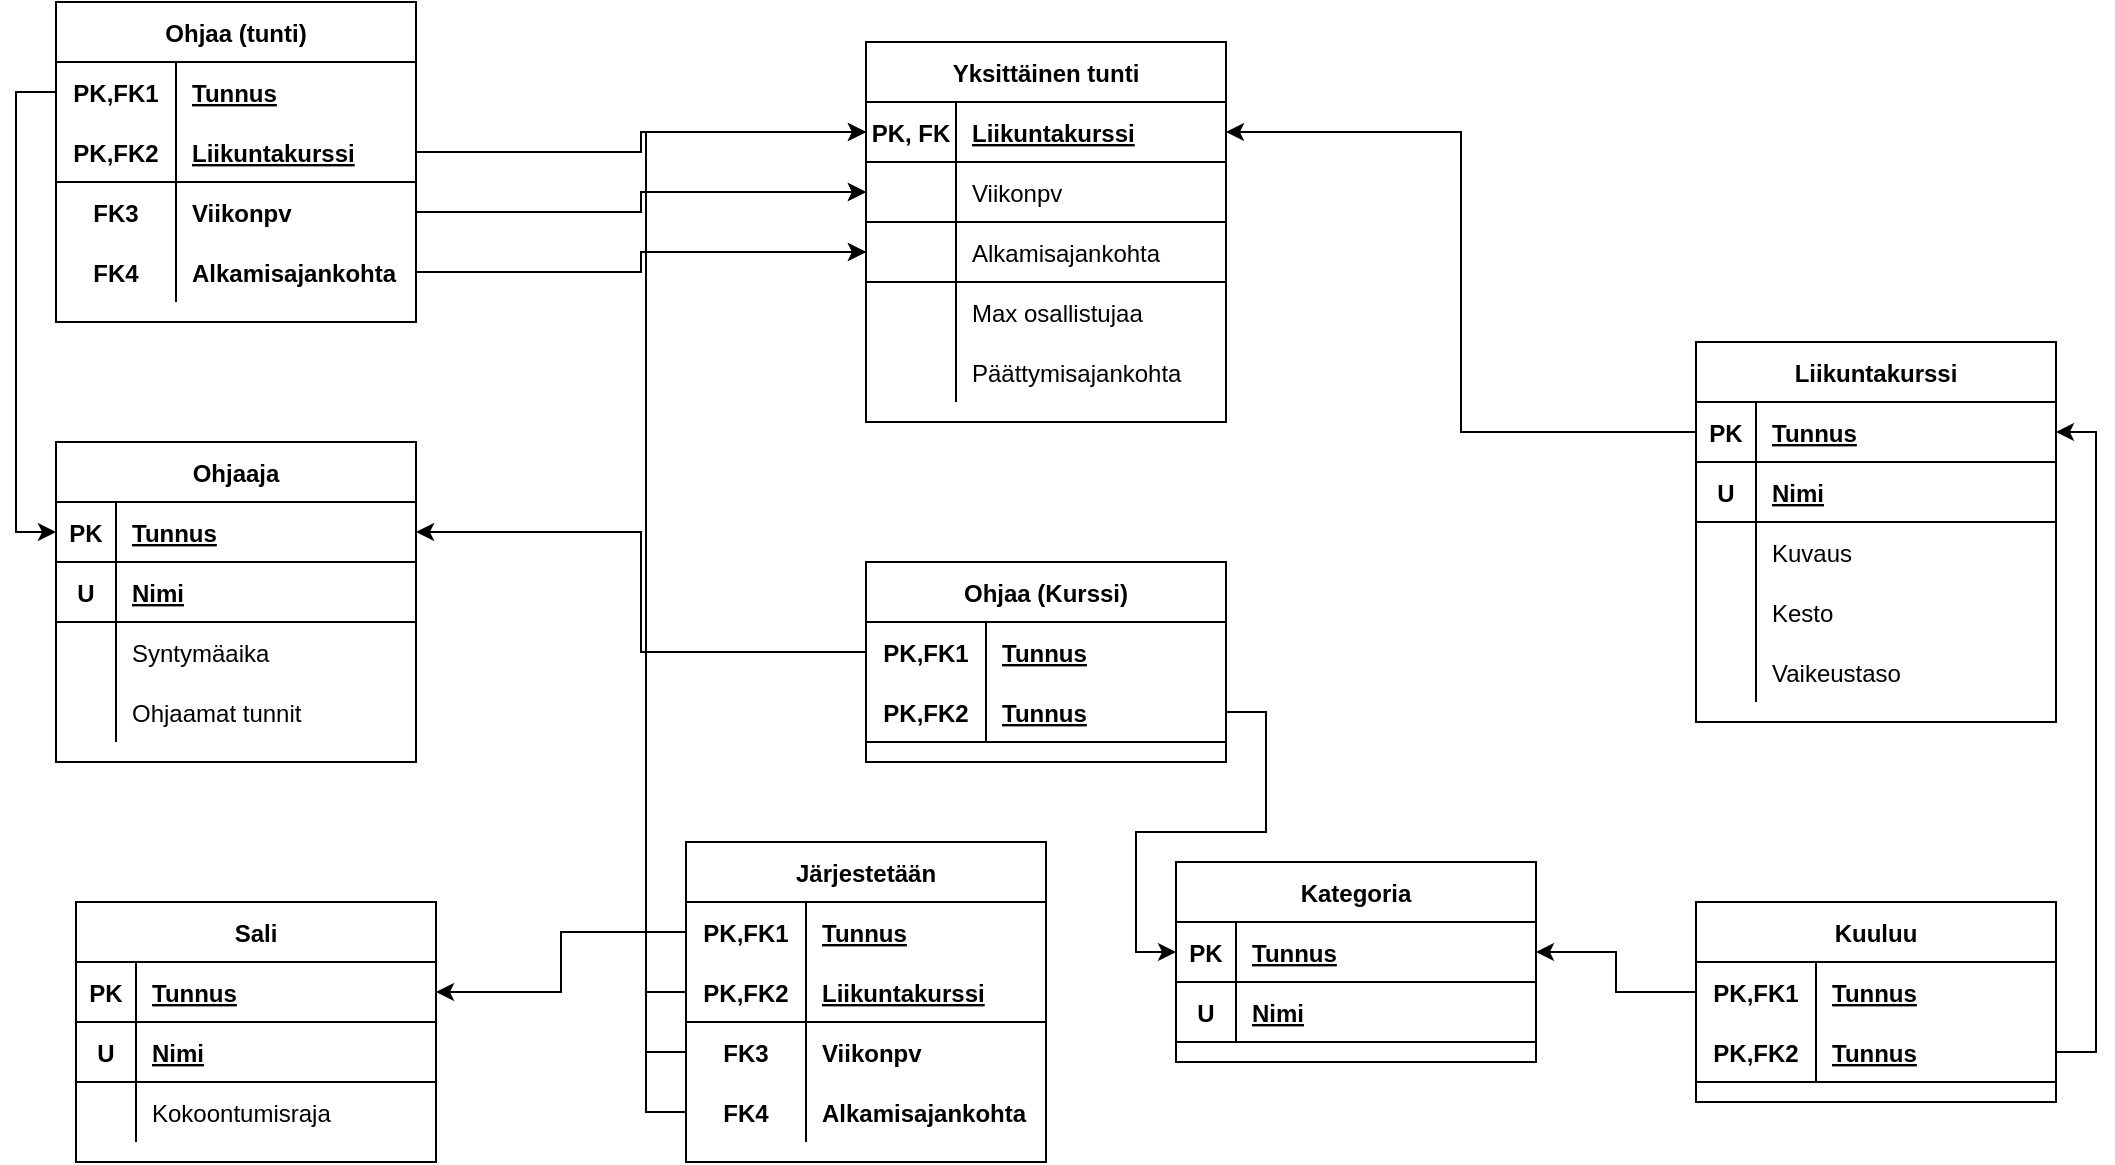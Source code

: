 <mxfile version="17.2.4" type="device"><diagram id="JbtSHCEIFsYVokANBKfj" name="Page-1"><mxGraphModel dx="1209" dy="852" grid="1" gridSize="10" guides="1" tooltips="1" connect="1" arrows="1" fold="1" page="1" pageScale="1" pageWidth="1169" pageHeight="827" math="0" shadow="0"><root><mxCell id="0"/><mxCell id="1" parent="0"/><mxCell id="ym90zUtm-xGTwc5vAc3b-1" value="Yksittäinen tunti" style="shape=table;startSize=30;container=1;collapsible=1;childLayout=tableLayout;fixedRows=1;rowLines=0;fontStyle=1;align=center;resizeLast=1;" parent="1" vertex="1"><mxGeometry x="495" y="40" width="180" height="190" as="geometry"/></mxCell><mxCell id="ym90zUtm-xGTwc5vAc3b-2" value="" style="shape=tableRow;horizontal=0;startSize=0;swimlaneHead=0;swimlaneBody=0;fillColor=none;collapsible=0;dropTarget=0;points=[[0,0.5],[1,0.5]];portConstraint=eastwest;top=0;left=0;right=0;bottom=1;" parent="ym90zUtm-xGTwc5vAc3b-1" vertex="1"><mxGeometry y="30" width="180" height="30" as="geometry"/></mxCell><mxCell id="ym90zUtm-xGTwc5vAc3b-3" value="PK, FK" style="shape=partialRectangle;connectable=0;fillColor=none;top=0;left=0;bottom=0;right=0;fontStyle=1;overflow=hidden;" parent="ym90zUtm-xGTwc5vAc3b-2" vertex="1"><mxGeometry width="45" height="30" as="geometry"><mxRectangle width="45" height="30" as="alternateBounds"/></mxGeometry></mxCell><mxCell id="ym90zUtm-xGTwc5vAc3b-4" value="Liikuntakurssi" style="shape=partialRectangle;connectable=0;fillColor=none;top=0;left=0;bottom=0;right=0;align=left;spacingLeft=6;fontStyle=5;overflow=hidden;" parent="ym90zUtm-xGTwc5vAc3b-2" vertex="1"><mxGeometry x="45" width="135" height="30" as="geometry"><mxRectangle width="135" height="30" as="alternateBounds"/></mxGeometry></mxCell><mxCell id="ym90zUtm-xGTwc5vAc3b-78" value="" style="shape=tableRow;horizontal=0;startSize=0;swimlaneHead=0;swimlaneBody=0;fillColor=none;collapsible=0;dropTarget=0;points=[[0,0.5],[1,0.5]];portConstraint=eastwest;top=0;left=0;right=0;bottom=1;" parent="ym90zUtm-xGTwc5vAc3b-1" vertex="1"><mxGeometry y="60" width="180" height="30" as="geometry"/></mxCell><mxCell id="ym90zUtm-xGTwc5vAc3b-79" value="" style="shape=partialRectangle;connectable=0;fillColor=none;top=0;left=0;bottom=0;right=0;fontStyle=1;overflow=hidden;" parent="ym90zUtm-xGTwc5vAc3b-78" vertex="1"><mxGeometry width="45" height="30" as="geometry"><mxRectangle width="45" height="30" as="alternateBounds"/></mxGeometry></mxCell><mxCell id="ym90zUtm-xGTwc5vAc3b-80" value="Viikonpv" style="shape=partialRectangle;connectable=0;fillColor=none;top=0;left=0;bottom=0;right=0;align=left;spacingLeft=6;fontStyle=0;overflow=hidden;" parent="ym90zUtm-xGTwc5vAc3b-78" vertex="1"><mxGeometry x="45" width="135" height="30" as="geometry"><mxRectangle width="135" height="30" as="alternateBounds"/></mxGeometry></mxCell><mxCell id="ym90zUtm-xGTwc5vAc3b-81" value="" style="shape=tableRow;horizontal=0;startSize=0;swimlaneHead=0;swimlaneBody=0;fillColor=none;collapsible=0;dropTarget=0;points=[[0,0.5],[1,0.5]];portConstraint=eastwest;top=0;left=0;right=0;bottom=1;" parent="ym90zUtm-xGTwc5vAc3b-1" vertex="1"><mxGeometry y="90" width="180" height="30" as="geometry"/></mxCell><mxCell id="ym90zUtm-xGTwc5vAc3b-82" value="" style="shape=partialRectangle;connectable=0;fillColor=none;top=0;left=0;bottom=0;right=0;fontStyle=1;overflow=hidden;" parent="ym90zUtm-xGTwc5vAc3b-81" vertex="1"><mxGeometry width="45" height="30" as="geometry"><mxRectangle width="45" height="30" as="alternateBounds"/></mxGeometry></mxCell><mxCell id="ym90zUtm-xGTwc5vAc3b-83" value="Alkamisajankohta" style="shape=partialRectangle;connectable=0;fillColor=none;top=0;left=0;bottom=0;right=0;align=left;spacingLeft=6;fontStyle=0;overflow=hidden;" parent="ym90zUtm-xGTwc5vAc3b-81" vertex="1"><mxGeometry x="45" width="135" height="30" as="geometry"><mxRectangle width="135" height="30" as="alternateBounds"/></mxGeometry></mxCell><mxCell id="ym90zUtm-xGTwc5vAc3b-5" value="" style="shape=tableRow;horizontal=0;startSize=0;swimlaneHead=0;swimlaneBody=0;fillColor=none;collapsible=0;dropTarget=0;points=[[0,0.5],[1,0.5]];portConstraint=eastwest;top=0;left=0;right=0;bottom=0;" parent="ym90zUtm-xGTwc5vAc3b-1" vertex="1"><mxGeometry y="120" width="180" height="30" as="geometry"/></mxCell><mxCell id="ym90zUtm-xGTwc5vAc3b-6" value="" style="shape=partialRectangle;connectable=0;fillColor=none;top=0;left=0;bottom=0;right=0;editable=1;overflow=hidden;" parent="ym90zUtm-xGTwc5vAc3b-5" vertex="1"><mxGeometry width="45" height="30" as="geometry"><mxRectangle width="45" height="30" as="alternateBounds"/></mxGeometry></mxCell><mxCell id="ym90zUtm-xGTwc5vAc3b-7" value="Max osallistujaa" style="shape=partialRectangle;connectable=0;fillColor=none;top=0;left=0;bottom=0;right=0;align=left;spacingLeft=6;overflow=hidden;" parent="ym90zUtm-xGTwc5vAc3b-5" vertex="1"><mxGeometry x="45" width="135" height="30" as="geometry"><mxRectangle width="135" height="30" as="alternateBounds"/></mxGeometry></mxCell><mxCell id="ym90zUtm-xGTwc5vAc3b-8" value="" style="shape=tableRow;horizontal=0;startSize=0;swimlaneHead=0;swimlaneBody=0;fillColor=none;collapsible=0;dropTarget=0;points=[[0,0.5],[1,0.5]];portConstraint=eastwest;top=0;left=0;right=0;bottom=0;" parent="ym90zUtm-xGTwc5vAc3b-1" vertex="1"><mxGeometry y="150" width="180" height="30" as="geometry"/></mxCell><mxCell id="ym90zUtm-xGTwc5vAc3b-9" value="" style="shape=partialRectangle;connectable=0;fillColor=none;top=0;left=0;bottom=0;right=0;editable=1;overflow=hidden;" parent="ym90zUtm-xGTwc5vAc3b-8" vertex="1"><mxGeometry width="45" height="30" as="geometry"><mxRectangle width="45" height="30" as="alternateBounds"/></mxGeometry></mxCell><mxCell id="ym90zUtm-xGTwc5vAc3b-10" value="Päättymisajankohta" style="shape=partialRectangle;connectable=0;fillColor=none;top=0;left=0;bottom=0;right=0;align=left;spacingLeft=6;overflow=hidden;" parent="ym90zUtm-xGTwc5vAc3b-8" vertex="1"><mxGeometry x="45" width="135" height="30" as="geometry"><mxRectangle width="135" height="30" as="alternateBounds"/></mxGeometry></mxCell><mxCell id="ym90zUtm-xGTwc5vAc3b-14" value="Ohjaaja" style="shape=table;startSize=30;container=1;collapsible=1;childLayout=tableLayout;fixedRows=1;rowLines=0;fontStyle=1;align=center;resizeLast=1;" parent="1" vertex="1"><mxGeometry x="90" y="240" width="180" height="160" as="geometry"/></mxCell><mxCell id="ym90zUtm-xGTwc5vAc3b-15" value="" style="shape=tableRow;horizontal=0;startSize=0;swimlaneHead=0;swimlaneBody=0;fillColor=none;collapsible=0;dropTarget=0;points=[[0,0.5],[1,0.5]];portConstraint=eastwest;top=0;left=0;right=0;bottom=1;" parent="ym90zUtm-xGTwc5vAc3b-14" vertex="1"><mxGeometry y="30" width="180" height="30" as="geometry"/></mxCell><mxCell id="ym90zUtm-xGTwc5vAc3b-16" value="PK" style="shape=partialRectangle;connectable=0;fillColor=none;top=0;left=0;bottom=0;right=0;fontStyle=1;overflow=hidden;" parent="ym90zUtm-xGTwc5vAc3b-15" vertex="1"><mxGeometry width="30" height="30" as="geometry"><mxRectangle width="30" height="30" as="alternateBounds"/></mxGeometry></mxCell><mxCell id="ym90zUtm-xGTwc5vAc3b-17" value="Tunnus" style="shape=partialRectangle;connectable=0;fillColor=none;top=0;left=0;bottom=0;right=0;align=left;spacingLeft=6;fontStyle=5;overflow=hidden;" parent="ym90zUtm-xGTwc5vAc3b-15" vertex="1"><mxGeometry x="30" width="150" height="30" as="geometry"><mxRectangle width="150" height="30" as="alternateBounds"/></mxGeometry></mxCell><mxCell id="ym90zUtm-xGTwc5vAc3b-66" value="" style="shape=tableRow;horizontal=0;startSize=0;swimlaneHead=0;swimlaneBody=0;fillColor=none;collapsible=0;dropTarget=0;points=[[0,0.5],[1,0.5]];portConstraint=eastwest;top=0;left=0;right=0;bottom=1;" parent="ym90zUtm-xGTwc5vAc3b-14" vertex="1"><mxGeometry y="60" width="180" height="30" as="geometry"/></mxCell><mxCell id="ym90zUtm-xGTwc5vAc3b-67" value="U" style="shape=partialRectangle;connectable=0;fillColor=none;top=0;left=0;bottom=0;right=0;fontStyle=1;overflow=hidden;" parent="ym90zUtm-xGTwc5vAc3b-66" vertex="1"><mxGeometry width="30" height="30" as="geometry"><mxRectangle width="30" height="30" as="alternateBounds"/></mxGeometry></mxCell><mxCell id="ym90zUtm-xGTwc5vAc3b-68" value="Nimi" style="shape=partialRectangle;connectable=0;fillColor=none;top=0;left=0;bottom=0;right=0;align=left;spacingLeft=6;fontStyle=5;overflow=hidden;" parent="ym90zUtm-xGTwc5vAc3b-66" vertex="1"><mxGeometry x="30" width="150" height="30" as="geometry"><mxRectangle width="150" height="30" as="alternateBounds"/></mxGeometry></mxCell><mxCell id="ym90zUtm-xGTwc5vAc3b-18" value="" style="shape=tableRow;horizontal=0;startSize=0;swimlaneHead=0;swimlaneBody=0;fillColor=none;collapsible=0;dropTarget=0;points=[[0,0.5],[1,0.5]];portConstraint=eastwest;top=0;left=0;right=0;bottom=0;" parent="ym90zUtm-xGTwc5vAc3b-14" vertex="1"><mxGeometry y="90" width="180" height="30" as="geometry"/></mxCell><mxCell id="ym90zUtm-xGTwc5vAc3b-19" value="" style="shape=partialRectangle;connectable=0;fillColor=none;top=0;left=0;bottom=0;right=0;editable=1;overflow=hidden;" parent="ym90zUtm-xGTwc5vAc3b-18" vertex="1"><mxGeometry width="30" height="30" as="geometry"><mxRectangle width="30" height="30" as="alternateBounds"/></mxGeometry></mxCell><mxCell id="ym90zUtm-xGTwc5vAc3b-20" value="Syntymäaika    " style="shape=partialRectangle;connectable=0;fillColor=none;top=0;left=0;bottom=0;right=0;align=left;spacingLeft=6;overflow=hidden;" parent="ym90zUtm-xGTwc5vAc3b-18" vertex="1"><mxGeometry x="30" width="150" height="30" as="geometry"><mxRectangle width="150" height="30" as="alternateBounds"/></mxGeometry></mxCell><mxCell id="ym90zUtm-xGTwc5vAc3b-21" value="" style="shape=tableRow;horizontal=0;startSize=0;swimlaneHead=0;swimlaneBody=0;fillColor=none;collapsible=0;dropTarget=0;points=[[0,0.5],[1,0.5]];portConstraint=eastwest;top=0;left=0;right=0;bottom=0;" parent="ym90zUtm-xGTwc5vAc3b-14" vertex="1"><mxGeometry y="120" width="180" height="30" as="geometry"/></mxCell><mxCell id="ym90zUtm-xGTwc5vAc3b-22" value="" style="shape=partialRectangle;connectable=0;fillColor=none;top=0;left=0;bottom=0;right=0;editable=1;overflow=hidden;" parent="ym90zUtm-xGTwc5vAc3b-21" vertex="1"><mxGeometry width="30" height="30" as="geometry"><mxRectangle width="30" height="30" as="alternateBounds"/></mxGeometry></mxCell><mxCell id="ym90zUtm-xGTwc5vAc3b-23" value="Ohjaamat tunnit" style="shape=partialRectangle;connectable=0;fillColor=none;top=0;left=0;bottom=0;right=0;align=left;spacingLeft=6;overflow=hidden;" parent="ym90zUtm-xGTwc5vAc3b-21" vertex="1"><mxGeometry x="30" width="150" height="30" as="geometry"><mxRectangle width="150" height="30" as="alternateBounds"/></mxGeometry></mxCell><mxCell id="ym90zUtm-xGTwc5vAc3b-27" value="Sali" style="shape=table;startSize=30;container=1;collapsible=1;childLayout=tableLayout;fixedRows=1;rowLines=0;fontStyle=1;align=center;resizeLast=1;" parent="1" vertex="1"><mxGeometry x="100" y="470" width="180" height="130" as="geometry"/></mxCell><mxCell id="ym90zUtm-xGTwc5vAc3b-28" value="" style="shape=tableRow;horizontal=0;startSize=0;swimlaneHead=0;swimlaneBody=0;fillColor=none;collapsible=0;dropTarget=0;points=[[0,0.5],[1,0.5]];portConstraint=eastwest;top=0;left=0;right=0;bottom=1;" parent="ym90zUtm-xGTwc5vAc3b-27" vertex="1"><mxGeometry y="30" width="180" height="30" as="geometry"/></mxCell><mxCell id="ym90zUtm-xGTwc5vAc3b-29" value="PK" style="shape=partialRectangle;connectable=0;fillColor=none;top=0;left=0;bottom=0;right=0;fontStyle=1;overflow=hidden;" parent="ym90zUtm-xGTwc5vAc3b-28" vertex="1"><mxGeometry width="30" height="30" as="geometry"><mxRectangle width="30" height="30" as="alternateBounds"/></mxGeometry></mxCell><mxCell id="ym90zUtm-xGTwc5vAc3b-30" value="Tunnus" style="shape=partialRectangle;connectable=0;fillColor=none;top=0;left=0;bottom=0;right=0;align=left;spacingLeft=6;fontStyle=5;overflow=hidden;" parent="ym90zUtm-xGTwc5vAc3b-28" vertex="1"><mxGeometry x="30" width="150" height="30" as="geometry"><mxRectangle width="150" height="30" as="alternateBounds"/></mxGeometry></mxCell><mxCell id="ym90zUtm-xGTwc5vAc3b-69" value="" style="shape=tableRow;horizontal=0;startSize=0;swimlaneHead=0;swimlaneBody=0;fillColor=none;collapsible=0;dropTarget=0;points=[[0,0.5],[1,0.5]];portConstraint=eastwest;top=0;left=0;right=0;bottom=1;" parent="ym90zUtm-xGTwc5vAc3b-27" vertex="1"><mxGeometry y="60" width="180" height="30" as="geometry"/></mxCell><mxCell id="ym90zUtm-xGTwc5vAc3b-70" value="U" style="shape=partialRectangle;connectable=0;fillColor=none;top=0;left=0;bottom=0;right=0;fontStyle=1;overflow=hidden;" parent="ym90zUtm-xGTwc5vAc3b-69" vertex="1"><mxGeometry width="30" height="30" as="geometry"><mxRectangle width="30" height="30" as="alternateBounds"/></mxGeometry></mxCell><mxCell id="ym90zUtm-xGTwc5vAc3b-71" value="Nimi" style="shape=partialRectangle;connectable=0;fillColor=none;top=0;left=0;bottom=0;right=0;align=left;spacingLeft=6;fontStyle=5;overflow=hidden;" parent="ym90zUtm-xGTwc5vAc3b-69" vertex="1"><mxGeometry x="30" width="150" height="30" as="geometry"><mxRectangle width="150" height="30" as="alternateBounds"/></mxGeometry></mxCell><mxCell id="ym90zUtm-xGTwc5vAc3b-31" value="" style="shape=tableRow;horizontal=0;startSize=0;swimlaneHead=0;swimlaneBody=0;fillColor=none;collapsible=0;dropTarget=0;points=[[0,0.5],[1,0.5]];portConstraint=eastwest;top=0;left=0;right=0;bottom=0;" parent="ym90zUtm-xGTwc5vAc3b-27" vertex="1"><mxGeometry y="90" width="180" height="30" as="geometry"/></mxCell><mxCell id="ym90zUtm-xGTwc5vAc3b-32" value="" style="shape=partialRectangle;connectable=0;fillColor=none;top=0;left=0;bottom=0;right=0;editable=1;overflow=hidden;" parent="ym90zUtm-xGTwc5vAc3b-31" vertex="1"><mxGeometry width="30" height="30" as="geometry"><mxRectangle width="30" height="30" as="alternateBounds"/></mxGeometry></mxCell><mxCell id="ym90zUtm-xGTwc5vAc3b-33" value="Kokoontumisraja" style="shape=partialRectangle;connectable=0;fillColor=none;top=0;left=0;bottom=0;right=0;align=left;spacingLeft=6;overflow=hidden;" parent="ym90zUtm-xGTwc5vAc3b-31" vertex="1"><mxGeometry x="30" width="150" height="30" as="geometry"><mxRectangle width="150" height="30" as="alternateBounds"/></mxGeometry></mxCell><mxCell id="ym90zUtm-xGTwc5vAc3b-40" value="Kategoria" style="shape=table;startSize=30;container=1;collapsible=1;childLayout=tableLayout;fixedRows=1;rowLines=0;fontStyle=1;align=center;resizeLast=1;" parent="1" vertex="1"><mxGeometry x="650" y="450" width="180" height="100" as="geometry"/></mxCell><mxCell id="ym90zUtm-xGTwc5vAc3b-41" value="" style="shape=tableRow;horizontal=0;startSize=0;swimlaneHead=0;swimlaneBody=0;fillColor=none;collapsible=0;dropTarget=0;points=[[0,0.5],[1,0.5]];portConstraint=eastwest;top=0;left=0;right=0;bottom=1;" parent="ym90zUtm-xGTwc5vAc3b-40" vertex="1"><mxGeometry y="30" width="180" height="30" as="geometry"/></mxCell><mxCell id="ym90zUtm-xGTwc5vAc3b-42" value="PK" style="shape=partialRectangle;connectable=0;fillColor=none;top=0;left=0;bottom=0;right=0;fontStyle=1;overflow=hidden;" parent="ym90zUtm-xGTwc5vAc3b-41" vertex="1"><mxGeometry width="30" height="30" as="geometry"><mxRectangle width="30" height="30" as="alternateBounds"/></mxGeometry></mxCell><mxCell id="ym90zUtm-xGTwc5vAc3b-43" value="Tunnus" style="shape=partialRectangle;connectable=0;fillColor=none;top=0;left=0;bottom=0;right=0;align=left;spacingLeft=6;fontStyle=5;overflow=hidden;" parent="ym90zUtm-xGTwc5vAc3b-41" vertex="1"><mxGeometry x="30" width="150" height="30" as="geometry"><mxRectangle width="150" height="30" as="alternateBounds"/></mxGeometry></mxCell><mxCell id="ym90zUtm-xGTwc5vAc3b-72" value="" style="shape=tableRow;horizontal=0;startSize=0;swimlaneHead=0;swimlaneBody=0;fillColor=none;collapsible=0;dropTarget=0;points=[[0,0.5],[1,0.5]];portConstraint=eastwest;top=0;left=0;right=0;bottom=1;" parent="ym90zUtm-xGTwc5vAc3b-40" vertex="1"><mxGeometry y="60" width="180" height="30" as="geometry"/></mxCell><mxCell id="ym90zUtm-xGTwc5vAc3b-73" value="U" style="shape=partialRectangle;connectable=0;fillColor=none;top=0;left=0;bottom=0;right=0;fontStyle=1;overflow=hidden;" parent="ym90zUtm-xGTwc5vAc3b-72" vertex="1"><mxGeometry width="30" height="30" as="geometry"><mxRectangle width="30" height="30" as="alternateBounds"/></mxGeometry></mxCell><mxCell id="ym90zUtm-xGTwc5vAc3b-74" value="Nimi" style="shape=partialRectangle;connectable=0;fillColor=none;top=0;left=0;bottom=0;right=0;align=left;spacingLeft=6;fontStyle=5;overflow=hidden;" parent="ym90zUtm-xGTwc5vAc3b-72" vertex="1"><mxGeometry x="30" width="150" height="30" as="geometry"><mxRectangle width="150" height="30" as="alternateBounds"/></mxGeometry></mxCell><mxCell id="ym90zUtm-xGTwc5vAc3b-53" value="Liikuntakurssi" style="shape=table;startSize=30;container=1;collapsible=1;childLayout=tableLayout;fixedRows=1;rowLines=0;fontStyle=1;align=center;resizeLast=1;" parent="1" vertex="1"><mxGeometry x="910" y="190" width="180" height="190" as="geometry"/></mxCell><mxCell id="ym90zUtm-xGTwc5vAc3b-54" value="" style="shape=tableRow;horizontal=0;startSize=0;swimlaneHead=0;swimlaneBody=0;fillColor=none;collapsible=0;dropTarget=0;points=[[0,0.5],[1,0.5]];portConstraint=eastwest;top=0;left=0;right=0;bottom=1;" parent="ym90zUtm-xGTwc5vAc3b-53" vertex="1"><mxGeometry y="30" width="180" height="30" as="geometry"/></mxCell><mxCell id="ym90zUtm-xGTwc5vAc3b-55" value="PK" style="shape=partialRectangle;connectable=0;fillColor=none;top=0;left=0;bottom=0;right=0;fontStyle=1;overflow=hidden;" parent="ym90zUtm-xGTwc5vAc3b-54" vertex="1"><mxGeometry width="30" height="30" as="geometry"><mxRectangle width="30" height="30" as="alternateBounds"/></mxGeometry></mxCell><mxCell id="ym90zUtm-xGTwc5vAc3b-56" value="Tunnus" style="shape=partialRectangle;connectable=0;fillColor=none;top=0;left=0;bottom=0;right=0;align=left;spacingLeft=6;fontStyle=5;overflow=hidden;" parent="ym90zUtm-xGTwc5vAc3b-54" vertex="1"><mxGeometry x="30" width="150" height="30" as="geometry"><mxRectangle width="150" height="30" as="alternateBounds"/></mxGeometry></mxCell><mxCell id="ym90zUtm-xGTwc5vAc3b-75" value="" style="shape=tableRow;horizontal=0;startSize=0;swimlaneHead=0;swimlaneBody=0;fillColor=none;collapsible=0;dropTarget=0;points=[[0,0.5],[1,0.5]];portConstraint=eastwest;top=0;left=0;right=0;bottom=1;" parent="ym90zUtm-xGTwc5vAc3b-53" vertex="1"><mxGeometry y="60" width="180" height="30" as="geometry"/></mxCell><mxCell id="ym90zUtm-xGTwc5vAc3b-76" value="U" style="shape=partialRectangle;connectable=0;fillColor=none;top=0;left=0;bottom=0;right=0;fontStyle=1;overflow=hidden;" parent="ym90zUtm-xGTwc5vAc3b-75" vertex="1"><mxGeometry width="30" height="30" as="geometry"><mxRectangle width="30" height="30" as="alternateBounds"/></mxGeometry></mxCell><mxCell id="ym90zUtm-xGTwc5vAc3b-77" value="Nimi" style="shape=partialRectangle;connectable=0;fillColor=none;top=0;left=0;bottom=0;right=0;align=left;spacingLeft=6;fontStyle=5;overflow=hidden;" parent="ym90zUtm-xGTwc5vAc3b-75" vertex="1"><mxGeometry x="30" width="150" height="30" as="geometry"><mxRectangle width="150" height="30" as="alternateBounds"/></mxGeometry></mxCell><mxCell id="ym90zUtm-xGTwc5vAc3b-57" value="" style="shape=tableRow;horizontal=0;startSize=0;swimlaneHead=0;swimlaneBody=0;fillColor=none;collapsible=0;dropTarget=0;points=[[0,0.5],[1,0.5]];portConstraint=eastwest;top=0;left=0;right=0;bottom=0;" parent="ym90zUtm-xGTwc5vAc3b-53" vertex="1"><mxGeometry y="90" width="180" height="30" as="geometry"/></mxCell><mxCell id="ym90zUtm-xGTwc5vAc3b-58" value="" style="shape=partialRectangle;connectable=0;fillColor=none;top=0;left=0;bottom=0;right=0;editable=1;overflow=hidden;" parent="ym90zUtm-xGTwc5vAc3b-57" vertex="1"><mxGeometry width="30" height="30" as="geometry"><mxRectangle width="30" height="30" as="alternateBounds"/></mxGeometry></mxCell><mxCell id="ym90zUtm-xGTwc5vAc3b-59" value="Kuvaus" style="shape=partialRectangle;connectable=0;fillColor=none;top=0;left=0;bottom=0;right=0;align=left;spacingLeft=6;overflow=hidden;" parent="ym90zUtm-xGTwc5vAc3b-57" vertex="1"><mxGeometry x="30" width="150" height="30" as="geometry"><mxRectangle width="150" height="30" as="alternateBounds"/></mxGeometry></mxCell><mxCell id="ym90zUtm-xGTwc5vAc3b-60" value="" style="shape=tableRow;horizontal=0;startSize=0;swimlaneHead=0;swimlaneBody=0;fillColor=none;collapsible=0;dropTarget=0;points=[[0,0.5],[1,0.5]];portConstraint=eastwest;top=0;left=0;right=0;bottom=0;" parent="ym90zUtm-xGTwc5vAc3b-53" vertex="1"><mxGeometry y="120" width="180" height="30" as="geometry"/></mxCell><mxCell id="ym90zUtm-xGTwc5vAc3b-61" value="" style="shape=partialRectangle;connectable=0;fillColor=none;top=0;left=0;bottom=0;right=0;editable=1;overflow=hidden;" parent="ym90zUtm-xGTwc5vAc3b-60" vertex="1"><mxGeometry width="30" height="30" as="geometry"><mxRectangle width="30" height="30" as="alternateBounds"/></mxGeometry></mxCell><mxCell id="ym90zUtm-xGTwc5vAc3b-62" value="Kesto" style="shape=partialRectangle;connectable=0;fillColor=none;top=0;left=0;bottom=0;right=0;align=left;spacingLeft=6;overflow=hidden;" parent="ym90zUtm-xGTwc5vAc3b-60" vertex="1"><mxGeometry x="30" width="150" height="30" as="geometry"><mxRectangle width="150" height="30" as="alternateBounds"/></mxGeometry></mxCell><mxCell id="ym90zUtm-xGTwc5vAc3b-63" value="" style="shape=tableRow;horizontal=0;startSize=0;swimlaneHead=0;swimlaneBody=0;fillColor=none;collapsible=0;dropTarget=0;points=[[0,0.5],[1,0.5]];portConstraint=eastwest;top=0;left=0;right=0;bottom=0;" parent="ym90zUtm-xGTwc5vAc3b-53" vertex="1"><mxGeometry y="150" width="180" height="30" as="geometry"/></mxCell><mxCell id="ym90zUtm-xGTwc5vAc3b-64" value="" style="shape=partialRectangle;connectable=0;fillColor=none;top=0;left=0;bottom=0;right=0;editable=1;overflow=hidden;" parent="ym90zUtm-xGTwc5vAc3b-63" vertex="1"><mxGeometry width="30" height="30" as="geometry"><mxRectangle width="30" height="30" as="alternateBounds"/></mxGeometry></mxCell><mxCell id="ym90zUtm-xGTwc5vAc3b-65" value="Vaikeustaso" style="shape=partialRectangle;connectable=0;fillColor=none;top=0;left=0;bottom=0;right=0;align=left;spacingLeft=6;overflow=hidden;" parent="ym90zUtm-xGTwc5vAc3b-63" vertex="1"><mxGeometry x="30" width="150" height="30" as="geometry"><mxRectangle width="150" height="30" as="alternateBounds"/></mxGeometry></mxCell><mxCell id="ym90zUtm-xGTwc5vAc3b-84" style="edgeStyle=orthogonalEdgeStyle;rounded=0;orthogonalLoop=1;jettySize=auto;html=1;entryX=1;entryY=0.5;entryDx=0;entryDy=0;" parent="1" source="ym90zUtm-xGTwc5vAc3b-54" target="ym90zUtm-xGTwc5vAc3b-2" edge="1"><mxGeometry relative="1" as="geometry"/></mxCell><mxCell id="ym90zUtm-xGTwc5vAc3b-85" value="Kuuluu" style="shape=table;startSize=30;container=1;collapsible=1;childLayout=tableLayout;fixedRows=1;rowLines=0;fontStyle=1;align=center;resizeLast=1;" parent="1" vertex="1"><mxGeometry x="910" y="470" width="180" height="100" as="geometry"/></mxCell><mxCell id="ym90zUtm-xGTwc5vAc3b-86" value="" style="shape=tableRow;horizontal=0;startSize=0;swimlaneHead=0;swimlaneBody=0;fillColor=none;collapsible=0;dropTarget=0;points=[[0,0.5],[1,0.5]];portConstraint=eastwest;top=0;left=0;right=0;bottom=0;" parent="ym90zUtm-xGTwc5vAc3b-85" vertex="1"><mxGeometry y="30" width="180" height="30" as="geometry"/></mxCell><mxCell id="ym90zUtm-xGTwc5vAc3b-87" value="PK,FK1" style="shape=partialRectangle;connectable=0;fillColor=none;top=0;left=0;bottom=0;right=0;fontStyle=1;overflow=hidden;" parent="ym90zUtm-xGTwc5vAc3b-86" vertex="1"><mxGeometry width="60" height="30" as="geometry"><mxRectangle width="60" height="30" as="alternateBounds"/></mxGeometry></mxCell><mxCell id="ym90zUtm-xGTwc5vAc3b-88" value="Tunnus" style="shape=partialRectangle;connectable=0;fillColor=none;top=0;left=0;bottom=0;right=0;align=left;spacingLeft=6;fontStyle=5;overflow=hidden;" parent="ym90zUtm-xGTwc5vAc3b-86" vertex="1"><mxGeometry x="60" width="120" height="30" as="geometry"><mxRectangle width="120" height="30" as="alternateBounds"/></mxGeometry></mxCell><mxCell id="ym90zUtm-xGTwc5vAc3b-89" value="" style="shape=tableRow;horizontal=0;startSize=0;swimlaneHead=0;swimlaneBody=0;fillColor=none;collapsible=0;dropTarget=0;points=[[0,0.5],[1,0.5]];portConstraint=eastwest;top=0;left=0;right=0;bottom=1;" parent="ym90zUtm-xGTwc5vAc3b-85" vertex="1"><mxGeometry y="60" width="180" height="30" as="geometry"/></mxCell><mxCell id="ym90zUtm-xGTwc5vAc3b-90" value="PK,FK2" style="shape=partialRectangle;connectable=0;fillColor=none;top=0;left=0;bottom=0;right=0;fontStyle=1;overflow=hidden;" parent="ym90zUtm-xGTwc5vAc3b-89" vertex="1"><mxGeometry width="60" height="30" as="geometry"><mxRectangle width="60" height="30" as="alternateBounds"/></mxGeometry></mxCell><mxCell id="ym90zUtm-xGTwc5vAc3b-91" value="Tunnus" style="shape=partialRectangle;connectable=0;fillColor=none;top=0;left=0;bottom=0;right=0;align=left;spacingLeft=6;fontStyle=5;overflow=hidden;" parent="ym90zUtm-xGTwc5vAc3b-89" vertex="1"><mxGeometry x="60" width="120" height="30" as="geometry"><mxRectangle width="120" height="30" as="alternateBounds"/></mxGeometry></mxCell><mxCell id="ym90zUtm-xGTwc5vAc3b-98" value="Ohjaa (Kurssi)" style="shape=table;startSize=30;container=1;collapsible=1;childLayout=tableLayout;fixedRows=1;rowLines=0;fontStyle=1;align=center;resizeLast=1;" parent="1" vertex="1"><mxGeometry x="495" y="300" width="180" height="100" as="geometry"/></mxCell><mxCell id="ym90zUtm-xGTwc5vAc3b-99" value="" style="shape=tableRow;horizontal=0;startSize=0;swimlaneHead=0;swimlaneBody=0;fillColor=none;collapsible=0;dropTarget=0;points=[[0,0.5],[1,0.5]];portConstraint=eastwest;top=0;left=0;right=0;bottom=0;" parent="ym90zUtm-xGTwc5vAc3b-98" vertex="1"><mxGeometry y="30" width="180" height="30" as="geometry"/></mxCell><mxCell id="ym90zUtm-xGTwc5vAc3b-100" value="PK,FK1" style="shape=partialRectangle;connectable=0;fillColor=none;top=0;left=0;bottom=0;right=0;fontStyle=1;overflow=hidden;" parent="ym90zUtm-xGTwc5vAc3b-99" vertex="1"><mxGeometry width="60" height="30" as="geometry"><mxRectangle width="60" height="30" as="alternateBounds"/></mxGeometry></mxCell><mxCell id="ym90zUtm-xGTwc5vAc3b-101" value="Tunnus" style="shape=partialRectangle;connectable=0;fillColor=none;top=0;left=0;bottom=0;right=0;align=left;spacingLeft=6;fontStyle=5;overflow=hidden;" parent="ym90zUtm-xGTwc5vAc3b-99" vertex="1"><mxGeometry x="60" width="120" height="30" as="geometry"><mxRectangle width="120" height="30" as="alternateBounds"/></mxGeometry></mxCell><mxCell id="ym90zUtm-xGTwc5vAc3b-102" value="" style="shape=tableRow;horizontal=0;startSize=0;swimlaneHead=0;swimlaneBody=0;fillColor=none;collapsible=0;dropTarget=0;points=[[0,0.5],[1,0.5]];portConstraint=eastwest;top=0;left=0;right=0;bottom=1;" parent="ym90zUtm-xGTwc5vAc3b-98" vertex="1"><mxGeometry y="60" width="180" height="30" as="geometry"/></mxCell><mxCell id="ym90zUtm-xGTwc5vAc3b-103" value="PK,FK2" style="shape=partialRectangle;connectable=0;fillColor=none;top=0;left=0;bottom=0;right=0;fontStyle=1;overflow=hidden;" parent="ym90zUtm-xGTwc5vAc3b-102" vertex="1"><mxGeometry width="60" height="30" as="geometry"><mxRectangle width="60" height="30" as="alternateBounds"/></mxGeometry></mxCell><mxCell id="ym90zUtm-xGTwc5vAc3b-104" value="Tunnus" style="shape=partialRectangle;connectable=0;fillColor=none;top=0;left=0;bottom=0;right=0;align=left;spacingLeft=6;fontStyle=5;overflow=hidden;" parent="ym90zUtm-xGTwc5vAc3b-102" vertex="1"><mxGeometry x="60" width="120" height="30" as="geometry"><mxRectangle width="120" height="30" as="alternateBounds"/></mxGeometry></mxCell><mxCell id="ym90zUtm-xGTwc5vAc3b-111" value="Ohjaa (tunti)" style="shape=table;startSize=30;container=1;collapsible=1;childLayout=tableLayout;fixedRows=1;rowLines=0;fontStyle=1;align=center;resizeLast=1;" parent="1" vertex="1"><mxGeometry x="90" y="20" width="180" height="160" as="geometry"/></mxCell><mxCell id="ym90zUtm-xGTwc5vAc3b-112" value="" style="shape=tableRow;horizontal=0;startSize=0;swimlaneHead=0;swimlaneBody=0;fillColor=none;collapsible=0;dropTarget=0;points=[[0,0.5],[1,0.5]];portConstraint=eastwest;top=0;left=0;right=0;bottom=0;" parent="ym90zUtm-xGTwc5vAc3b-111" vertex="1"><mxGeometry y="30" width="180" height="30" as="geometry"/></mxCell><mxCell id="ym90zUtm-xGTwc5vAc3b-113" value="PK,FK1" style="shape=partialRectangle;connectable=0;fillColor=none;top=0;left=0;bottom=0;right=0;fontStyle=1;overflow=hidden;" parent="ym90zUtm-xGTwc5vAc3b-112" vertex="1"><mxGeometry width="60" height="30" as="geometry"><mxRectangle width="60" height="30" as="alternateBounds"/></mxGeometry></mxCell><mxCell id="ym90zUtm-xGTwc5vAc3b-114" value="Tunnus" style="shape=partialRectangle;connectable=0;fillColor=none;top=0;left=0;bottom=0;right=0;align=left;spacingLeft=6;fontStyle=5;overflow=hidden;" parent="ym90zUtm-xGTwc5vAc3b-112" vertex="1"><mxGeometry x="60" width="120" height="30" as="geometry"><mxRectangle width="120" height="30" as="alternateBounds"/></mxGeometry></mxCell><mxCell id="ym90zUtm-xGTwc5vAc3b-115" value="" style="shape=tableRow;horizontal=0;startSize=0;swimlaneHead=0;swimlaneBody=0;fillColor=none;collapsible=0;dropTarget=0;points=[[0,0.5],[1,0.5]];portConstraint=eastwest;top=0;left=0;right=0;bottom=1;" parent="ym90zUtm-xGTwc5vAc3b-111" vertex="1"><mxGeometry y="60" width="180" height="30" as="geometry"/></mxCell><mxCell id="ym90zUtm-xGTwc5vAc3b-116" value="PK,FK2" style="shape=partialRectangle;connectable=0;fillColor=none;top=0;left=0;bottom=0;right=0;fontStyle=1;overflow=hidden;" parent="ym90zUtm-xGTwc5vAc3b-115" vertex="1"><mxGeometry width="60" height="30" as="geometry"><mxRectangle width="60" height="30" as="alternateBounds"/></mxGeometry></mxCell><mxCell id="ym90zUtm-xGTwc5vAc3b-117" value="Liikuntakurssi" style="shape=partialRectangle;connectable=0;fillColor=none;top=0;left=0;bottom=0;right=0;align=left;spacingLeft=6;fontStyle=5;overflow=hidden;" parent="ym90zUtm-xGTwc5vAc3b-115" vertex="1"><mxGeometry x="60" width="120" height="30" as="geometry"><mxRectangle width="120" height="30" as="alternateBounds"/></mxGeometry></mxCell><mxCell id="ym90zUtm-xGTwc5vAc3b-118" value="" style="shape=tableRow;horizontal=0;startSize=0;swimlaneHead=0;swimlaneBody=0;fillColor=none;collapsible=0;dropTarget=0;points=[[0,0.5],[1,0.5]];portConstraint=eastwest;top=0;left=0;right=0;bottom=0;" parent="ym90zUtm-xGTwc5vAc3b-111" vertex="1"><mxGeometry y="90" width="180" height="30" as="geometry"/></mxCell><mxCell id="ym90zUtm-xGTwc5vAc3b-119" value="FK3" style="shape=partialRectangle;connectable=0;fillColor=none;top=0;left=0;bottom=0;right=0;editable=1;overflow=hidden;fontStyle=1" parent="ym90zUtm-xGTwc5vAc3b-118" vertex="1"><mxGeometry width="60" height="30" as="geometry"><mxRectangle width="60" height="30" as="alternateBounds"/></mxGeometry></mxCell><mxCell id="ym90zUtm-xGTwc5vAc3b-120" value="Viikonpv" style="shape=partialRectangle;connectable=0;fillColor=none;top=0;left=0;bottom=0;right=0;align=left;spacingLeft=6;overflow=hidden;fontStyle=1" parent="ym90zUtm-xGTwc5vAc3b-118" vertex="1"><mxGeometry x="60" width="120" height="30" as="geometry"><mxRectangle width="120" height="30" as="alternateBounds"/></mxGeometry></mxCell><mxCell id="ym90zUtm-xGTwc5vAc3b-121" value="" style="shape=tableRow;horizontal=0;startSize=0;swimlaneHead=0;swimlaneBody=0;fillColor=none;collapsible=0;dropTarget=0;points=[[0,0.5],[1,0.5]];portConstraint=eastwest;top=0;left=0;right=0;bottom=0;" parent="ym90zUtm-xGTwc5vAc3b-111" vertex="1"><mxGeometry y="120" width="180" height="30" as="geometry"/></mxCell><mxCell id="ym90zUtm-xGTwc5vAc3b-122" value="FK4" style="shape=partialRectangle;connectable=0;fillColor=none;top=0;left=0;bottom=0;right=0;editable=1;overflow=hidden;fontStyle=1" parent="ym90zUtm-xGTwc5vAc3b-121" vertex="1"><mxGeometry width="60" height="30" as="geometry"><mxRectangle width="60" height="30" as="alternateBounds"/></mxGeometry></mxCell><mxCell id="ym90zUtm-xGTwc5vAc3b-123" value="Alkamisajankohta" style="shape=partialRectangle;connectable=0;fillColor=none;top=0;left=0;bottom=0;right=0;align=left;spacingLeft=6;overflow=hidden;fontStyle=1" parent="ym90zUtm-xGTwc5vAc3b-121" vertex="1"><mxGeometry x="60" width="120" height="30" as="geometry"><mxRectangle width="120" height="30" as="alternateBounds"/></mxGeometry></mxCell><mxCell id="ym90zUtm-xGTwc5vAc3b-220" value="Järjestetään" style="shape=table;startSize=30;container=1;collapsible=1;childLayout=tableLayout;fixedRows=1;rowLines=0;fontStyle=1;align=center;resizeLast=1;" parent="1" vertex="1"><mxGeometry x="405" y="440" width="180" height="160" as="geometry"/></mxCell><mxCell id="ym90zUtm-xGTwc5vAc3b-221" value="" style="shape=tableRow;horizontal=0;startSize=0;swimlaneHead=0;swimlaneBody=0;fillColor=none;collapsible=0;dropTarget=0;points=[[0,0.5],[1,0.5]];portConstraint=eastwest;top=0;left=0;right=0;bottom=0;" parent="ym90zUtm-xGTwc5vAc3b-220" vertex="1"><mxGeometry y="30" width="180" height="30" as="geometry"/></mxCell><mxCell id="ym90zUtm-xGTwc5vAc3b-222" value="PK,FK1" style="shape=partialRectangle;connectable=0;fillColor=none;top=0;left=0;bottom=0;right=0;fontStyle=1;overflow=hidden;" parent="ym90zUtm-xGTwc5vAc3b-221" vertex="1"><mxGeometry width="60" height="30" as="geometry"><mxRectangle width="60" height="30" as="alternateBounds"/></mxGeometry></mxCell><mxCell id="ym90zUtm-xGTwc5vAc3b-223" value="Tunnus" style="shape=partialRectangle;connectable=0;fillColor=none;top=0;left=0;bottom=0;right=0;align=left;spacingLeft=6;fontStyle=5;overflow=hidden;" parent="ym90zUtm-xGTwc5vAc3b-221" vertex="1"><mxGeometry x="60" width="120" height="30" as="geometry"><mxRectangle width="120" height="30" as="alternateBounds"/></mxGeometry></mxCell><mxCell id="ym90zUtm-xGTwc5vAc3b-224" value="" style="shape=tableRow;horizontal=0;startSize=0;swimlaneHead=0;swimlaneBody=0;fillColor=none;collapsible=0;dropTarget=0;points=[[0,0.5],[1,0.5]];portConstraint=eastwest;top=0;left=0;right=0;bottom=1;" parent="ym90zUtm-xGTwc5vAc3b-220" vertex="1"><mxGeometry y="60" width="180" height="30" as="geometry"/></mxCell><mxCell id="ym90zUtm-xGTwc5vAc3b-225" value="PK,FK2" style="shape=partialRectangle;connectable=0;fillColor=none;top=0;left=0;bottom=0;right=0;fontStyle=1;overflow=hidden;" parent="ym90zUtm-xGTwc5vAc3b-224" vertex="1"><mxGeometry width="60" height="30" as="geometry"><mxRectangle width="60" height="30" as="alternateBounds"/></mxGeometry></mxCell><mxCell id="ym90zUtm-xGTwc5vAc3b-226" value="Liikuntakurssi" style="shape=partialRectangle;connectable=0;fillColor=none;top=0;left=0;bottom=0;right=0;align=left;spacingLeft=6;fontStyle=5;overflow=hidden;" parent="ym90zUtm-xGTwc5vAc3b-224" vertex="1"><mxGeometry x="60" width="120" height="30" as="geometry"><mxRectangle width="120" height="30" as="alternateBounds"/></mxGeometry></mxCell><mxCell id="ym90zUtm-xGTwc5vAc3b-227" value="" style="shape=tableRow;horizontal=0;startSize=0;swimlaneHead=0;swimlaneBody=0;fillColor=none;collapsible=0;dropTarget=0;points=[[0,0.5],[1,0.5]];portConstraint=eastwest;top=0;left=0;right=0;bottom=0;" parent="ym90zUtm-xGTwc5vAc3b-220" vertex="1"><mxGeometry y="90" width="180" height="30" as="geometry"/></mxCell><mxCell id="ym90zUtm-xGTwc5vAc3b-228" value="FK3" style="shape=partialRectangle;connectable=0;fillColor=none;top=0;left=0;bottom=0;right=0;editable=1;overflow=hidden;fontStyle=1" parent="ym90zUtm-xGTwc5vAc3b-227" vertex="1"><mxGeometry width="60" height="30" as="geometry"><mxRectangle width="60" height="30" as="alternateBounds"/></mxGeometry></mxCell><mxCell id="ym90zUtm-xGTwc5vAc3b-229" value="Viikonpv" style="shape=partialRectangle;connectable=0;fillColor=none;top=0;left=0;bottom=0;right=0;align=left;spacingLeft=6;overflow=hidden;fontStyle=1" parent="ym90zUtm-xGTwc5vAc3b-227" vertex="1"><mxGeometry x="60" width="120" height="30" as="geometry"><mxRectangle width="120" height="30" as="alternateBounds"/></mxGeometry></mxCell><mxCell id="ym90zUtm-xGTwc5vAc3b-230" value="" style="shape=tableRow;horizontal=0;startSize=0;swimlaneHead=0;swimlaneBody=0;fillColor=none;collapsible=0;dropTarget=0;points=[[0,0.5],[1,0.5]];portConstraint=eastwest;top=0;left=0;right=0;bottom=0;" parent="ym90zUtm-xGTwc5vAc3b-220" vertex="1"><mxGeometry y="120" width="180" height="30" as="geometry"/></mxCell><mxCell id="ym90zUtm-xGTwc5vAc3b-231" value="FK4" style="shape=partialRectangle;connectable=0;fillColor=none;top=0;left=0;bottom=0;right=0;editable=1;overflow=hidden;fontStyle=1" parent="ym90zUtm-xGTwc5vAc3b-230" vertex="1"><mxGeometry width="60" height="30" as="geometry"><mxRectangle width="60" height="30" as="alternateBounds"/></mxGeometry></mxCell><mxCell id="ym90zUtm-xGTwc5vAc3b-232" value="Alkamisajankohta" style="shape=partialRectangle;connectable=0;fillColor=none;top=0;left=0;bottom=0;right=0;align=left;spacingLeft=6;overflow=hidden;fontStyle=1" parent="ym90zUtm-xGTwc5vAc3b-230" vertex="1"><mxGeometry x="60" width="120" height="30" as="geometry"><mxRectangle width="120" height="30" as="alternateBounds"/></mxGeometry></mxCell><mxCell id="ijVMNQsr7xWYfv_URvfP-1" style="edgeStyle=orthogonalEdgeStyle;rounded=0;orthogonalLoop=1;jettySize=auto;html=1;exitX=1;exitY=0.5;exitDx=0;exitDy=0;entryX=1;entryY=0.5;entryDx=0;entryDy=0;" edge="1" parent="1" source="ym90zUtm-xGTwc5vAc3b-89" target="ym90zUtm-xGTwc5vAc3b-54"><mxGeometry relative="1" as="geometry"/></mxCell><mxCell id="ijVMNQsr7xWYfv_URvfP-2" style="edgeStyle=orthogonalEdgeStyle;rounded=0;orthogonalLoop=1;jettySize=auto;html=1;exitX=0;exitY=0.5;exitDx=0;exitDy=0;entryX=1;entryY=0.5;entryDx=0;entryDy=0;" edge="1" parent="1" source="ym90zUtm-xGTwc5vAc3b-86" target="ym90zUtm-xGTwc5vAc3b-41"><mxGeometry relative="1" as="geometry"/></mxCell><mxCell id="ijVMNQsr7xWYfv_URvfP-3" style="edgeStyle=orthogonalEdgeStyle;rounded=0;orthogonalLoop=1;jettySize=auto;html=1;exitX=1;exitY=0.5;exitDx=0;exitDy=0;entryX=0;entryY=0.5;entryDx=0;entryDy=0;" edge="1" parent="1" source="ym90zUtm-xGTwc5vAc3b-102" target="ym90zUtm-xGTwc5vAc3b-41"><mxGeometry relative="1" as="geometry"/></mxCell><mxCell id="ijVMNQsr7xWYfv_URvfP-4" style="edgeStyle=orthogonalEdgeStyle;rounded=0;orthogonalLoop=1;jettySize=auto;html=1;exitX=0;exitY=0.5;exitDx=0;exitDy=0;entryX=1;entryY=0.5;entryDx=0;entryDy=0;" edge="1" parent="1" source="ym90zUtm-xGTwc5vAc3b-99" target="ym90zUtm-xGTwc5vAc3b-15"><mxGeometry relative="1" as="geometry"/></mxCell><mxCell id="ijVMNQsr7xWYfv_URvfP-5" style="edgeStyle=orthogonalEdgeStyle;rounded=0;orthogonalLoop=1;jettySize=auto;html=1;exitX=0;exitY=0.5;exitDx=0;exitDy=0;entryX=1;entryY=0.5;entryDx=0;entryDy=0;" edge="1" parent="1" source="ym90zUtm-xGTwc5vAc3b-221" target="ym90zUtm-xGTwc5vAc3b-28"><mxGeometry relative="1" as="geometry"/></mxCell><mxCell id="ijVMNQsr7xWYfv_URvfP-6" style="edgeStyle=orthogonalEdgeStyle;rounded=0;orthogonalLoop=1;jettySize=auto;html=1;exitX=1;exitY=0.5;exitDx=0;exitDy=0;entryX=0;entryY=0.5;entryDx=0;entryDy=0;" edge="1" parent="1" source="ym90zUtm-xGTwc5vAc3b-121" target="ym90zUtm-xGTwc5vAc3b-81"><mxGeometry relative="1" as="geometry"/></mxCell><mxCell id="ijVMNQsr7xWYfv_URvfP-7" style="edgeStyle=orthogonalEdgeStyle;rounded=0;orthogonalLoop=1;jettySize=auto;html=1;exitX=1;exitY=0.5;exitDx=0;exitDy=0;entryX=0;entryY=0.5;entryDx=0;entryDy=0;" edge="1" parent="1" source="ym90zUtm-xGTwc5vAc3b-118" target="ym90zUtm-xGTwc5vAc3b-78"><mxGeometry relative="1" as="geometry"/></mxCell><mxCell id="ijVMNQsr7xWYfv_URvfP-8" style="edgeStyle=orthogonalEdgeStyle;rounded=0;orthogonalLoop=1;jettySize=auto;html=1;exitX=1;exitY=0.5;exitDx=0;exitDy=0;" edge="1" parent="1" source="ym90zUtm-xGTwc5vAc3b-115" target="ym90zUtm-xGTwc5vAc3b-2"><mxGeometry relative="1" as="geometry"/></mxCell><mxCell id="ijVMNQsr7xWYfv_URvfP-9" style="edgeStyle=orthogonalEdgeStyle;rounded=0;orthogonalLoop=1;jettySize=auto;html=1;exitX=0;exitY=0.5;exitDx=0;exitDy=0;entryX=0;entryY=0.5;entryDx=0;entryDy=0;" edge="1" parent="1" source="ym90zUtm-xGTwc5vAc3b-112" target="ym90zUtm-xGTwc5vAc3b-15"><mxGeometry relative="1" as="geometry"/></mxCell><mxCell id="ijVMNQsr7xWYfv_URvfP-10" style="edgeStyle=orthogonalEdgeStyle;rounded=0;orthogonalLoop=1;jettySize=auto;html=1;exitX=0;exitY=0.5;exitDx=0;exitDy=0;entryX=0;entryY=0.5;entryDx=0;entryDy=0;" edge="1" parent="1" source="ym90zUtm-xGTwc5vAc3b-224" target="ym90zUtm-xGTwc5vAc3b-2"><mxGeometry relative="1" as="geometry"/></mxCell><mxCell id="ijVMNQsr7xWYfv_URvfP-11" style="edgeStyle=orthogonalEdgeStyle;rounded=0;orthogonalLoop=1;jettySize=auto;html=1;exitX=0;exitY=0.5;exitDx=0;exitDy=0;entryX=0;entryY=0.5;entryDx=0;entryDy=0;" edge="1" parent="1" source="ym90zUtm-xGTwc5vAc3b-227" target="ym90zUtm-xGTwc5vAc3b-78"><mxGeometry relative="1" as="geometry"/></mxCell><mxCell id="ijVMNQsr7xWYfv_URvfP-12" style="edgeStyle=orthogonalEdgeStyle;rounded=0;orthogonalLoop=1;jettySize=auto;html=1;exitX=0;exitY=0.5;exitDx=0;exitDy=0;entryX=0;entryY=0.5;entryDx=0;entryDy=0;" edge="1" parent="1" source="ym90zUtm-xGTwc5vAc3b-230" target="ym90zUtm-xGTwc5vAc3b-81"><mxGeometry relative="1" as="geometry"/></mxCell></root></mxGraphModel></diagram></mxfile>